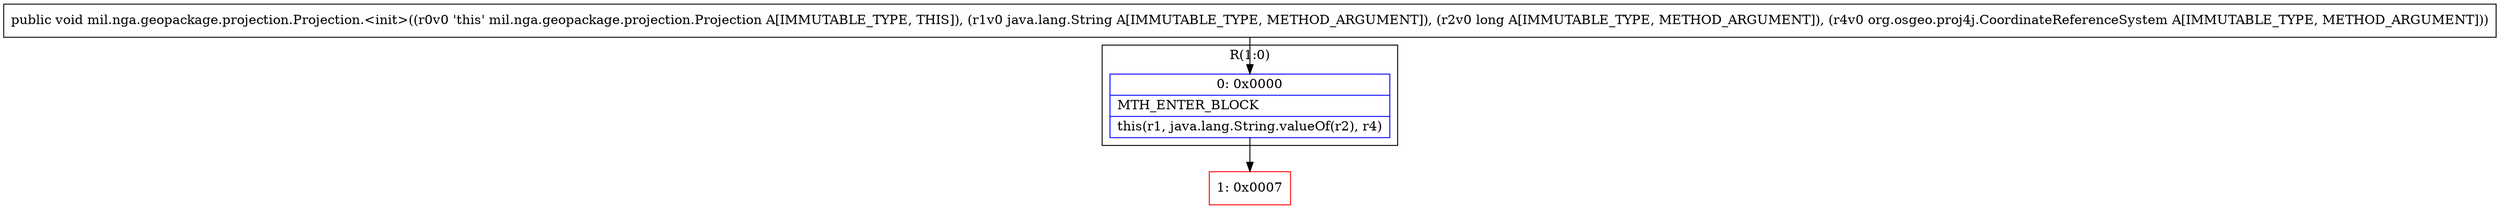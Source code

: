 digraph "CFG formil.nga.geopackage.projection.Projection.\<init\>(Ljava\/lang\/String;JLorg\/osgeo\/proj4j\/CoordinateReferenceSystem;)V" {
subgraph cluster_Region_1436482309 {
label = "R(1:0)";
node [shape=record,color=blue];
Node_0 [shape=record,label="{0\:\ 0x0000|MTH_ENTER_BLOCK\l|this(r1, java.lang.String.valueOf(r2), r4)\l}"];
}
Node_1 [shape=record,color=red,label="{1\:\ 0x0007}"];
MethodNode[shape=record,label="{public void mil.nga.geopackage.projection.Projection.\<init\>((r0v0 'this' mil.nga.geopackage.projection.Projection A[IMMUTABLE_TYPE, THIS]), (r1v0 java.lang.String A[IMMUTABLE_TYPE, METHOD_ARGUMENT]), (r2v0 long A[IMMUTABLE_TYPE, METHOD_ARGUMENT]), (r4v0 org.osgeo.proj4j.CoordinateReferenceSystem A[IMMUTABLE_TYPE, METHOD_ARGUMENT])) }"];
MethodNode -> Node_0;
Node_0 -> Node_1;
}

